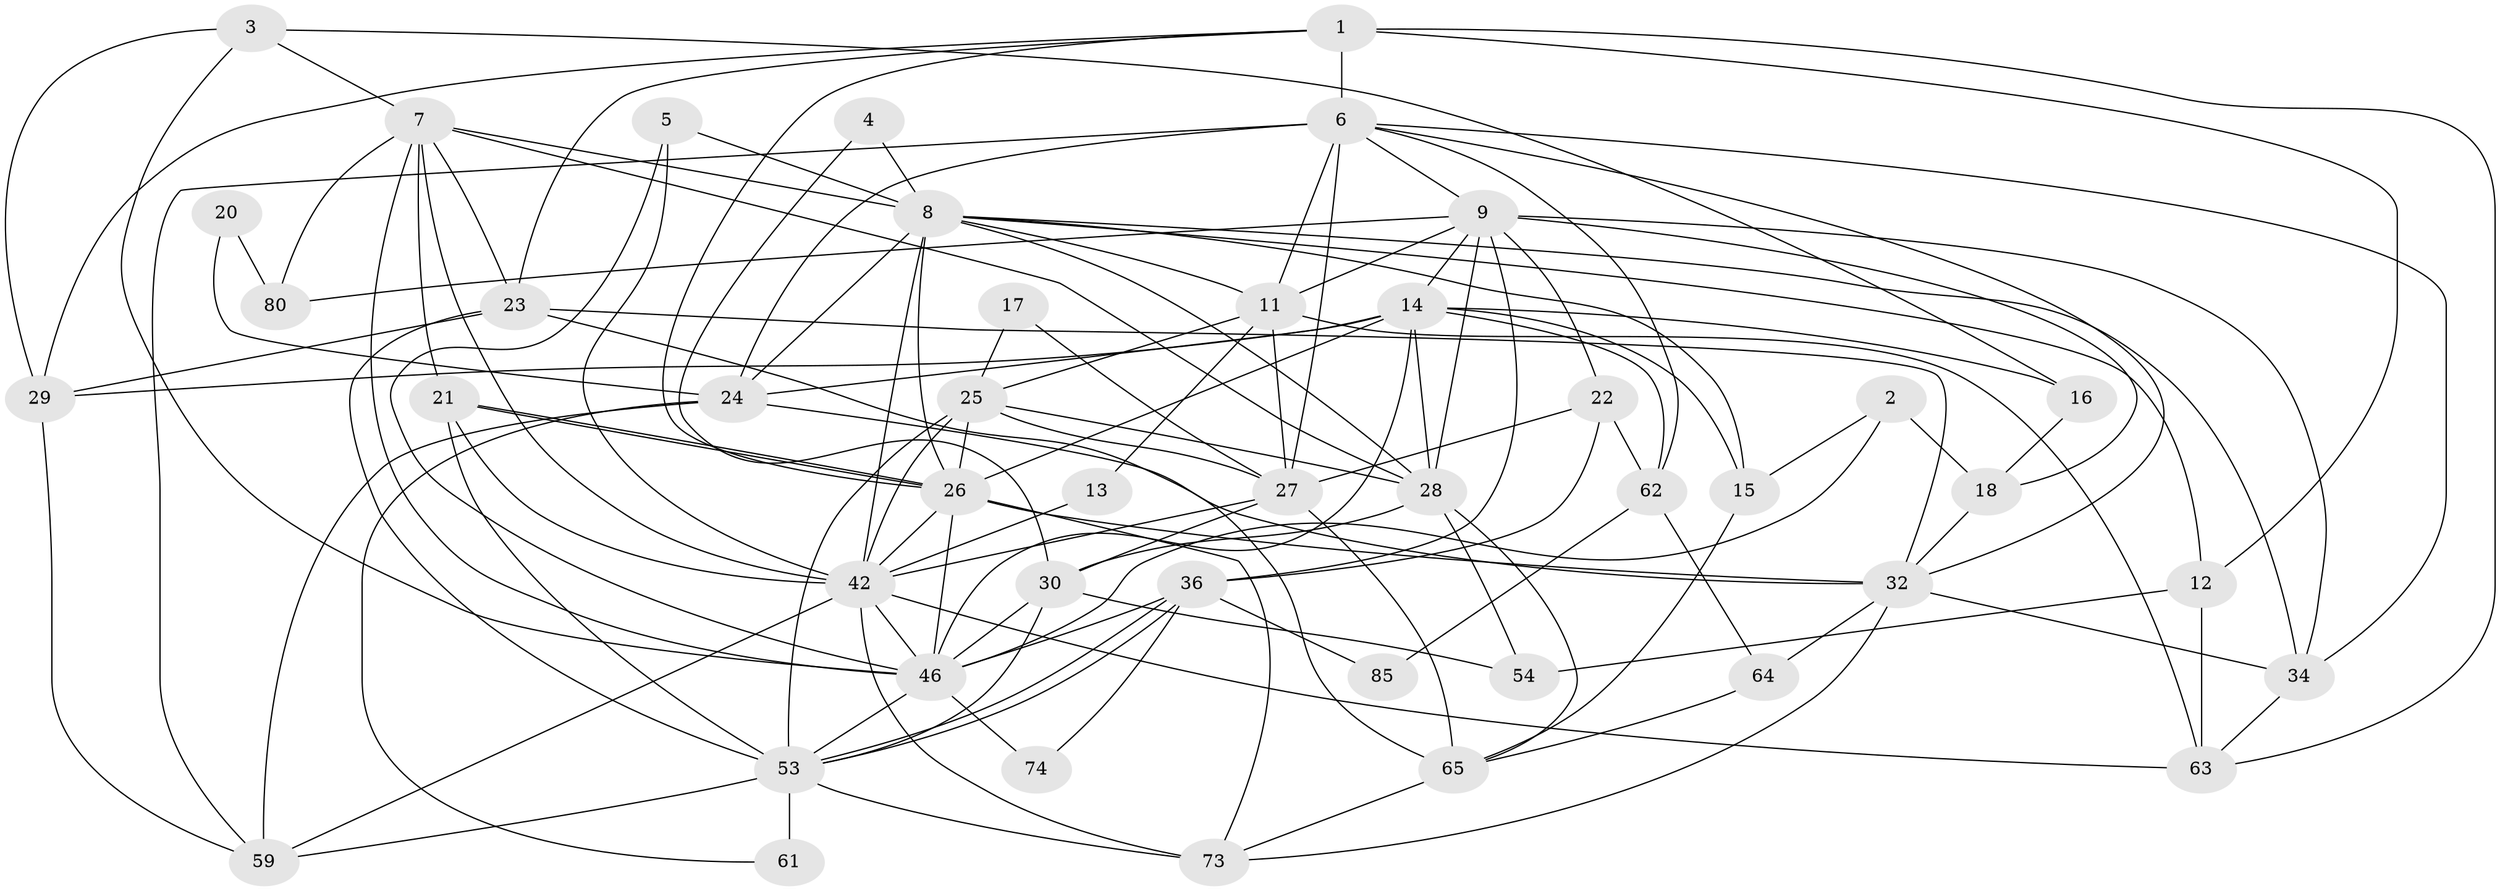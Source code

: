 // original degree distribution, {7: 0.04395604395604396, 3: 0.27472527472527475, 4: 0.26373626373626374, 2: 0.12087912087912088, 5: 0.2087912087912088, 6: 0.08791208791208792}
// Generated by graph-tools (version 1.1) at 2025/15/03/09/25 04:15:16]
// undirected, 45 vertices, 126 edges
graph export_dot {
graph [start="1"]
  node [color=gray90,style=filled];
  1;
  2;
  3;
  4;
  5;
  6 [super="+67+56"];
  7 [super="+43"];
  8 [super="+10"];
  9 [super="+31"];
  11 [super="+39"];
  12;
  13;
  14 [super="+19"];
  15;
  16;
  17;
  18 [super="+45"];
  20;
  21;
  22;
  23 [super="+60+87"];
  24 [super="+75"];
  25 [super="+50+51"];
  26 [super="+55"];
  27 [super="+58+57+33"];
  28 [super="+40+37"];
  29 [super="+52"];
  30 [super="+47"];
  32 [super="+91"];
  34 [super="+35"];
  36 [super="+41"];
  42 [super="+89+44+68"];
  46 [super="+84+71"];
  53 [super="+66"];
  54;
  59;
  61;
  62 [super="+88"];
  63;
  64;
  65 [super="+79"];
  73 [super="+77"];
  74;
  80;
  85;
  1 -- 6 [weight=2];
  1 -- 63;
  1 -- 12;
  1 -- 26;
  1 -- 29;
  1 -- 23;
  2 -- 15;
  2 -- 46;
  2 -- 18;
  3 -- 29;
  3 -- 16;
  3 -- 7;
  3 -- 46;
  4 -- 8;
  4 -- 30;
  5 -- 42;
  5 -- 46;
  5 -- 8;
  6 -- 62;
  6 -- 9;
  6 -- 34;
  6 -- 11;
  6 -- 32;
  6 -- 24;
  6 -- 59;
  6 -- 27;
  7 -- 21;
  7 -- 80;
  7 -- 46;
  7 -- 28;
  7 -- 8;
  7 -- 23;
  7 -- 42;
  8 -- 15;
  8 -- 26;
  8 -- 42;
  8 -- 11;
  8 -- 12;
  8 -- 24;
  8 -- 28;
  8 -- 34;
  9 -- 14;
  9 -- 34;
  9 -- 80;
  9 -- 18;
  9 -- 36;
  9 -- 22;
  9 -- 11;
  9 -- 28;
  11 -- 27 [weight=2];
  11 -- 13;
  11 -- 25;
  11 -- 63;
  12 -- 54;
  12 -- 63;
  13 -- 42;
  14 -- 24;
  14 -- 62;
  14 -- 26 [weight=2];
  14 -- 28;
  14 -- 46;
  14 -- 16;
  14 -- 29;
  14 -- 15;
  15 -- 65;
  16 -- 18;
  17 -- 25;
  17 -- 27;
  18 -- 32;
  20 -- 24;
  20 -- 80;
  21 -- 26;
  21 -- 26;
  21 -- 53;
  21 -- 42;
  22 -- 62;
  22 -- 36;
  22 -- 27;
  23 -- 29;
  23 -- 32;
  23 -- 65;
  23 -- 53;
  24 -- 61;
  24 -- 32;
  24 -- 59;
  25 -- 26;
  25 -- 27;
  25 -- 53;
  25 -- 42;
  25 -- 28;
  26 -- 32;
  26 -- 46;
  26 -- 73;
  26 -- 42;
  27 -- 42 [weight=2];
  27 -- 65 [weight=2];
  27 -- 30;
  28 -- 30;
  28 -- 54;
  28 -- 65;
  29 -- 59;
  30 -- 53;
  30 -- 54;
  30 -- 46;
  32 -- 64;
  32 -- 73;
  32 -- 34;
  34 -- 63;
  36 -- 53;
  36 -- 53;
  36 -- 85;
  36 -- 74;
  36 -- 46;
  42 -- 63;
  42 -- 73;
  42 -- 59;
  42 -- 46;
  46 -- 74;
  46 -- 53 [weight=3];
  53 -- 61 [weight=2];
  53 -- 73;
  53 -- 59;
  62 -- 64;
  62 -- 85;
  64 -- 65;
  65 -- 73;
}

